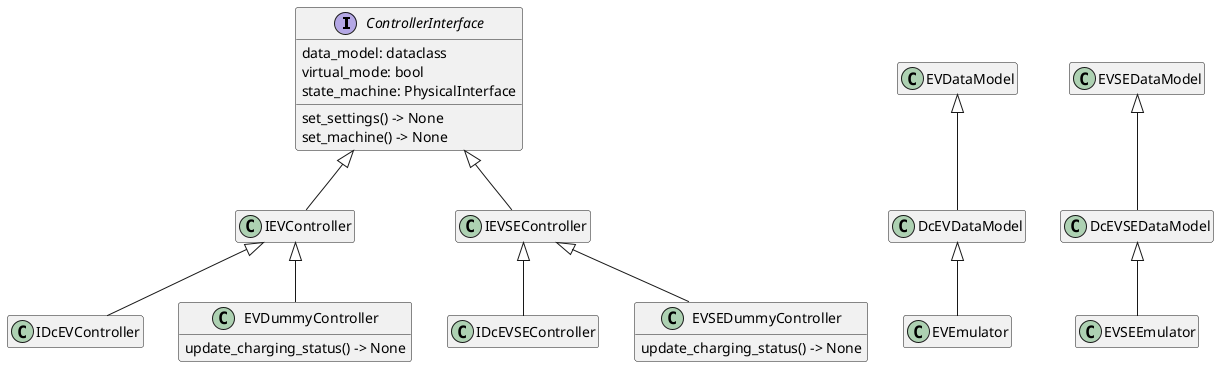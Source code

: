 @startuml controller

interface ControllerInterface {
    data_model: dataclass
    virtual_mode: bool
    state_machine: PhysicalInterface
    set_settings() -> None
    set_machine() -> None
}

class IEVController {}

class IEVSEController {}

class IDcEVController {}
class IDcEVSEController {}

class EVDummyController {
    update_charging_status() -> None
}

class EVDataModel {}

class DcEVDataModel {}

class EVEmulator {}


class EVSEDummyController {
    update_charging_status() -> None
}

class EVSEDataModel {}

class DcEVSEDataModel {}

class EVSEEmulator {}

ControllerInterface <|-- IEVController
IEVController <|-- EVDummyController
IEVController <|-- IDcEVController
EVDataModel <|-- DcEVDataModel
DcEVDataModel <|-- EVEmulator

ControllerInterface <|-- IEVSEController
IEVSEController <|-- EVSEDummyController
IEVSEController <|-- IDcEVSEController
EVSEDataModel <|-- DcEVSEDataModel
DcEVSEDataModel <|-- EVSEEmulator

hide empty members

@enduml